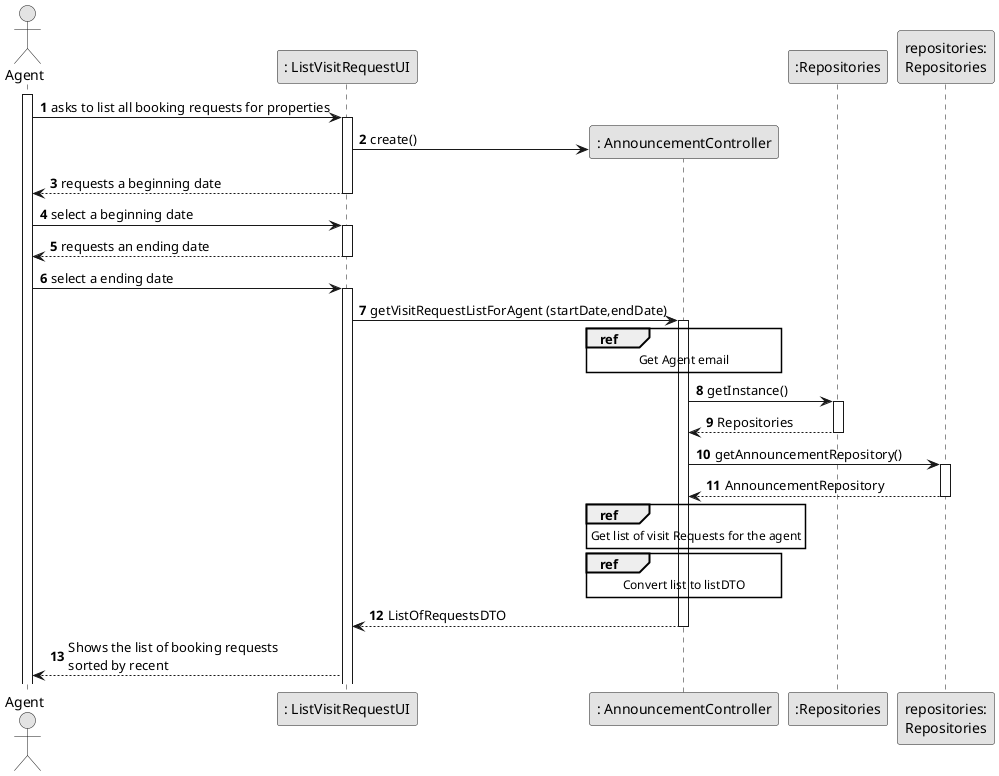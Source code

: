 @startuml
skinparam monochrome true
skinparam packageStyle rectangle
skinparam shadowing false

autonumber

actor "Agent" as agent
participant ": ListVisitRequestUI" as UI
participant ": AnnouncementController" as CTRL
participant ":AnnouncementController" as CTRL
participant ":Repositories" as REPO
participant "repositories:\nRepositories" as rep



activate agent
agent -> UI : asks to list all booking requests for properties
activate UI
UI->CTRL**:create()
UI--> agent: requests a beginning date
deactivate

agent->UI: select a beginning date
activate UI

UI-->agent: requests an ending date
deactivate
agent->UI: select a ending date

activate UI
    UI -> CTRL : getVisitRequestListForAgent (startDate,endDate)
                activate CTRL
                    ref over CTRL
                        Get Agent email
                    end

                    CTRL -> REPO: getInstance()
                      activate REPO

                    REPO --> CTRL : Repositories
                    deactivate REPO

                    CTRL -> rep: getAnnouncementRepository()
                                activate rep

                    rep --> CTRL : AnnouncementRepository
                    deactivate rep

                    ref over CTRL
                        Get list of visit Requests for the agent
                    end



                ref over CTRL
                    Convert list to listDTO
                end


                CTRL --> UI : ListOfRequestsDTO
                deactivate CTRL

UI-->agent: Shows the list of booking requests \nsorted by recent










@enduml